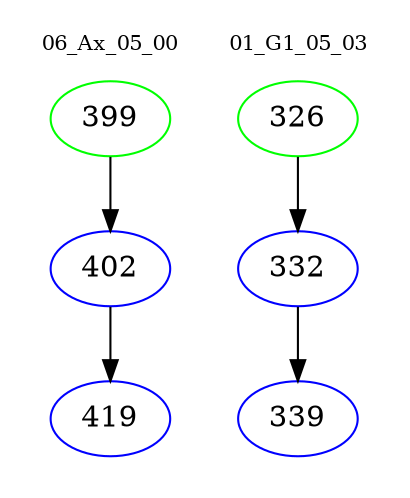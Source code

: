 digraph{
subgraph cluster_0 {
color = white
label = "06_Ax_05_00";
fontsize=10;
T0_399 [label="399", color="green"]
T0_399 -> T0_402 [color="black"]
T0_402 [label="402", color="blue"]
T0_402 -> T0_419 [color="black"]
T0_419 [label="419", color="blue"]
}
subgraph cluster_1 {
color = white
label = "01_G1_05_03";
fontsize=10;
T1_326 [label="326", color="green"]
T1_326 -> T1_332 [color="black"]
T1_332 [label="332", color="blue"]
T1_332 -> T1_339 [color="black"]
T1_339 [label="339", color="blue"]
}
}
